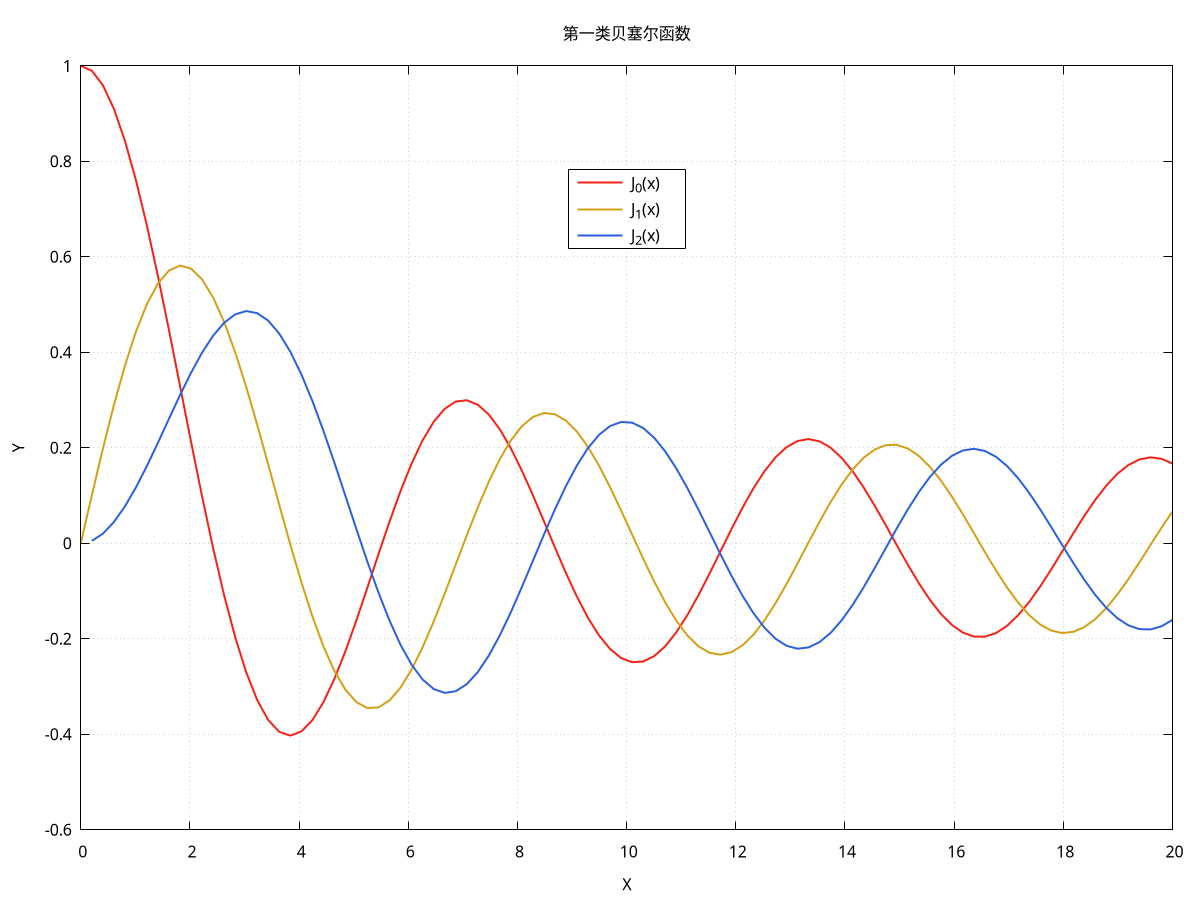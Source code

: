 set term pdfcairo enhanced
set output "build/tune-key.pdf"

# 利用递推公式求二阶贝塞尔函数
besj2(x) = besj1(x)*2/x - besj0(x)

set xrange [0:20]
set xtics 2
set xlabel 'X'
set ylabel 'Y'
set title "第一类贝塞尔函数"
set grid
set style line 1 lw 2 lc rgb "#F62217"
set style line 2 lw 2 lc rgb "#D4A017"
set style line 3 lw 2 lc rgb "#2B60DE"

set key box
set key center at 10,0.7
set key reverse
set key width 1
set key Left
set key spacing 1.2
set key samplen 4

plot besj0(x) ls 1 t "J_0(x)", besj1(x) ls 2 t "J_1(x)", besj2(x) ls 3 t "J_2(x)"